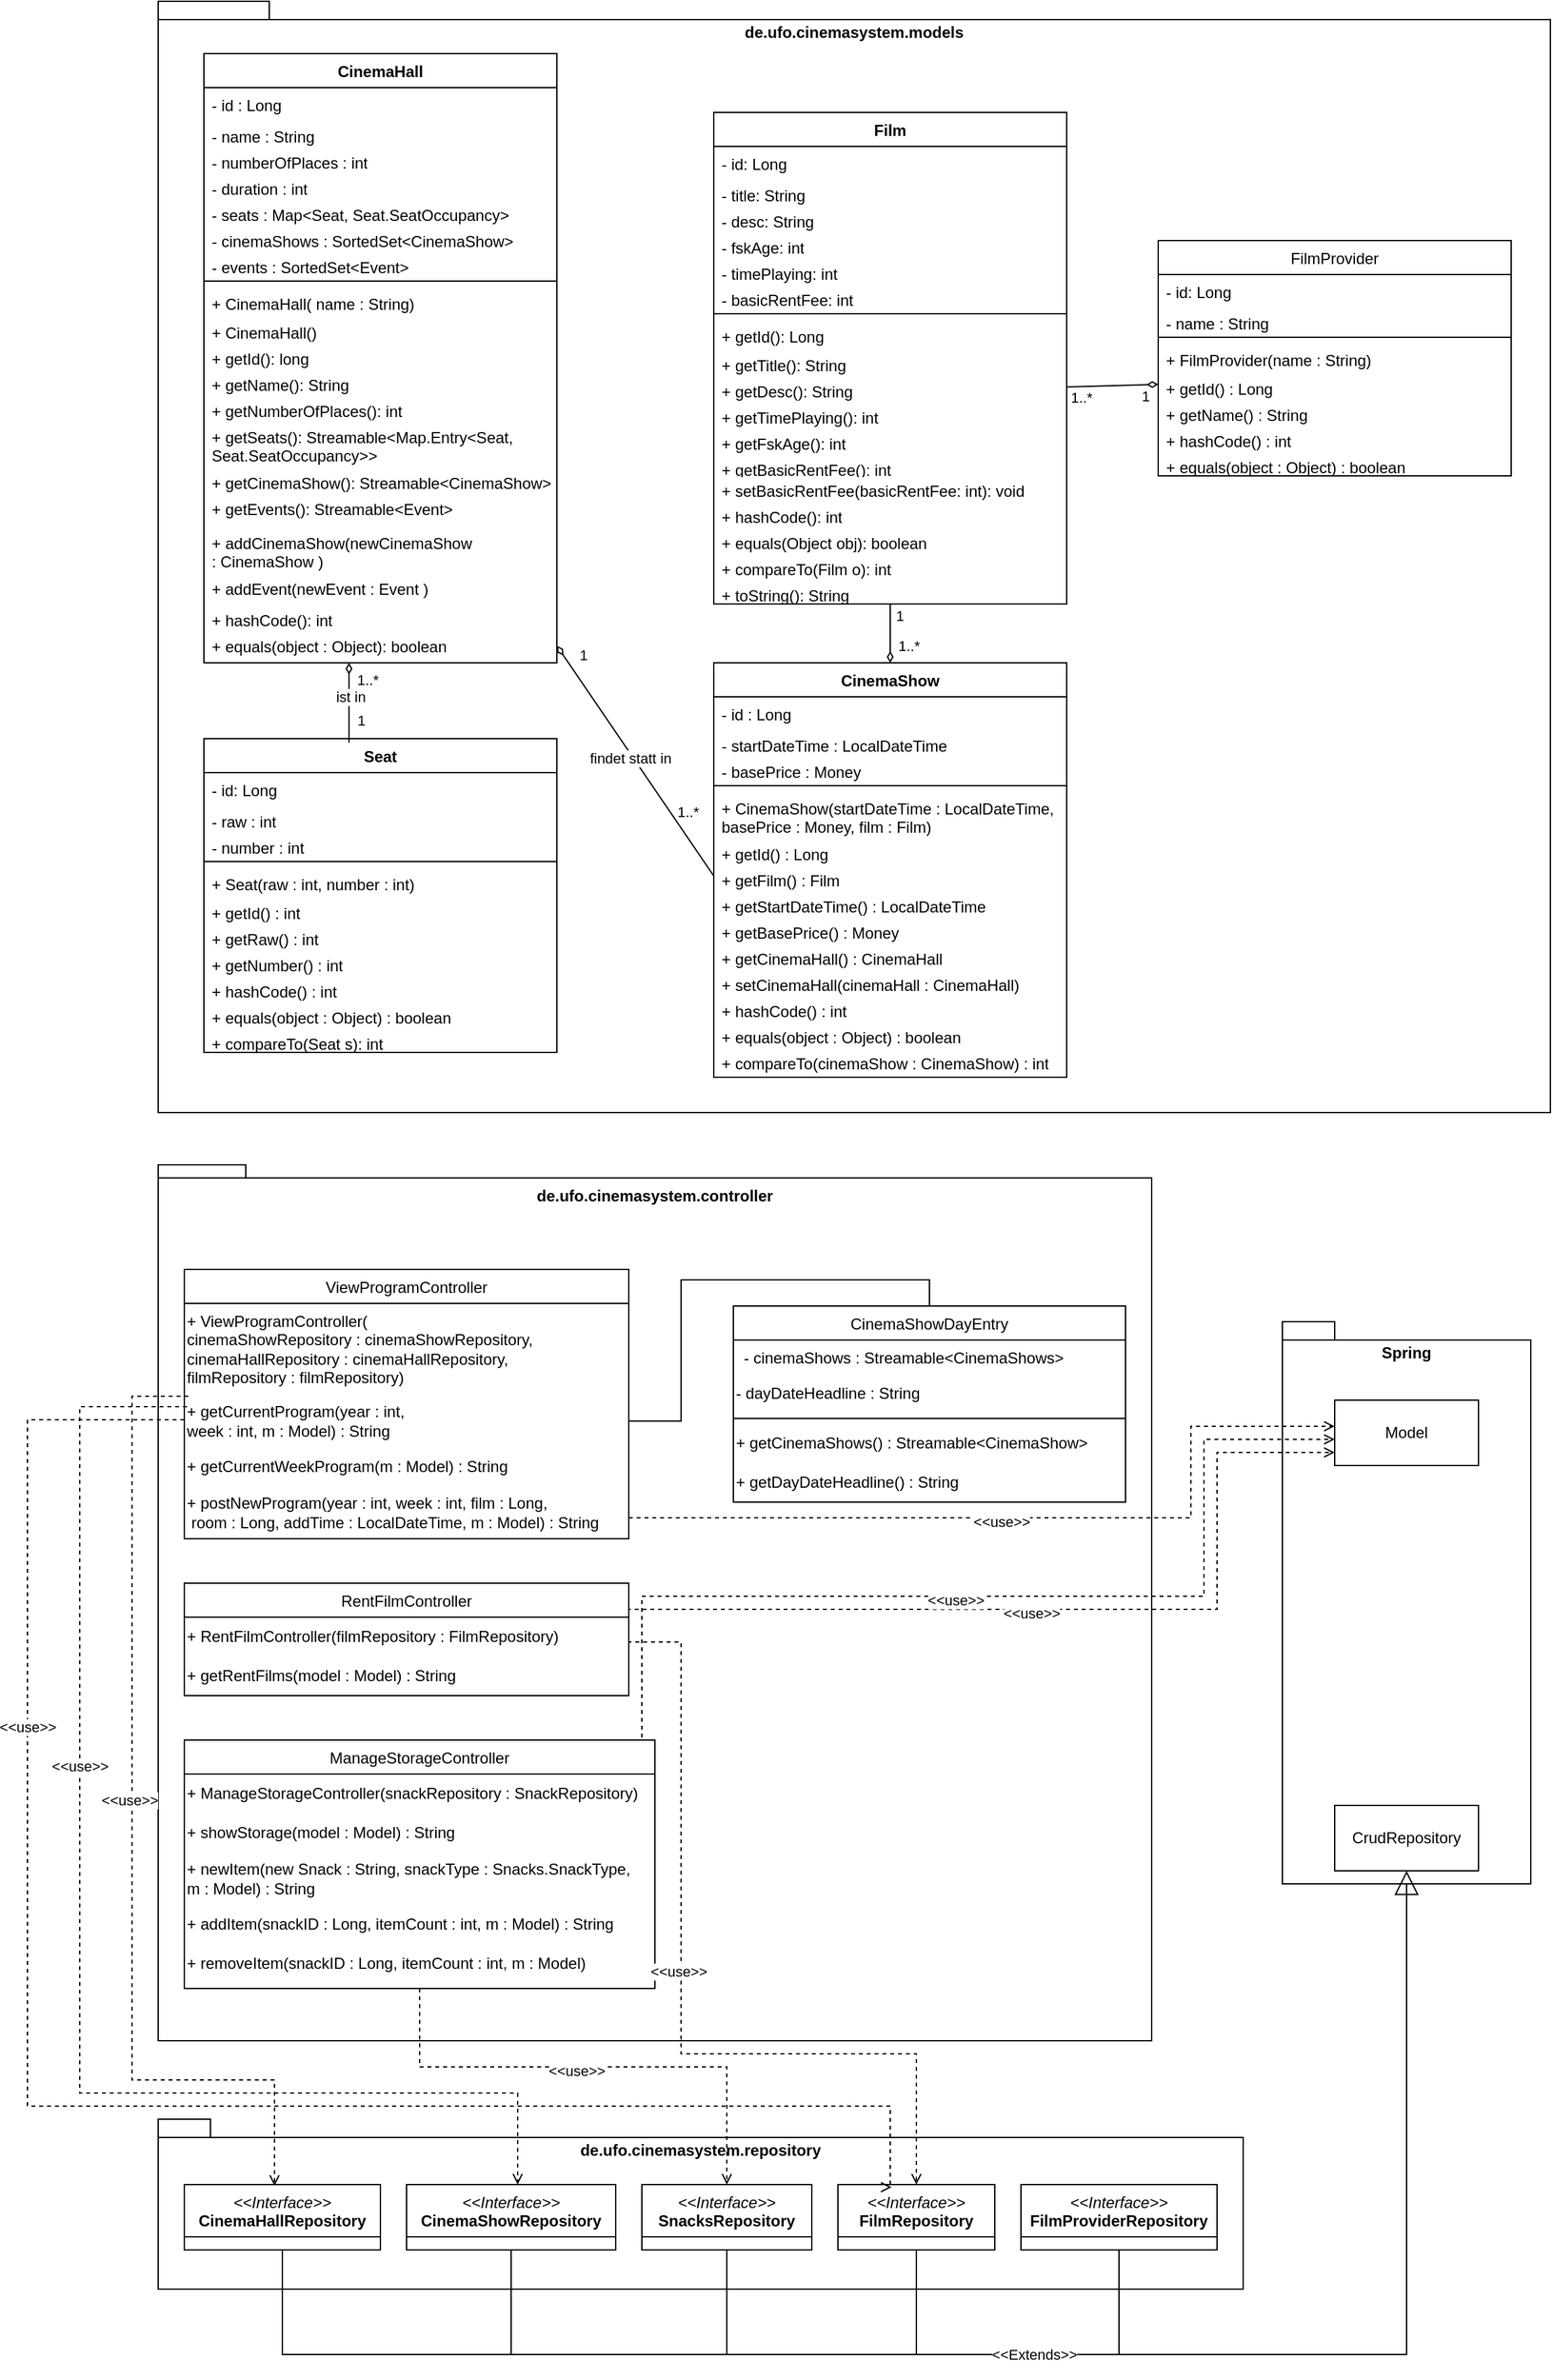 <mxfile version="24.2.5" type="device">
  <diagram id="C5RBs43oDa-KdzZeNtuy" name="Page-1">
    <mxGraphModel dx="2261" dy="964" grid="1" gridSize="10" guides="1" tooltips="1" connect="1" arrows="1" fold="1" page="1" pageScale="1" pageWidth="827" pageHeight="1169" math="0" shadow="0">
      <root>
        <mxCell id="WIyWlLk6GJQsqaUBKTNV-0" />
        <mxCell id="WIyWlLk6GJQsqaUBKTNV-1" parent="WIyWlLk6GJQsqaUBKTNV-0" />
        <mxCell id="j9wG2tnD-Bj2alD1Jjqa-212" value="de.ufo.cinemasystem.controller" style="shape=folder;fontStyle=1;spacingTop=10;tabWidth=50;tabHeight=10;tabPosition=left;html=1;whiteSpace=wrap;verticalAlign=top;" vertex="1" parent="WIyWlLk6GJQsqaUBKTNV-1">
          <mxGeometry x="40" y="930" width="760" height="670" as="geometry" />
        </mxCell>
        <mxCell id="j9wG2tnD-Bj2alD1Jjqa-190" value="de.ufo.cinemasystem.repository" style="shape=folder;fontStyle=1;spacingTop=10;tabWidth=40;tabHeight=14;tabPosition=left;html=1;whiteSpace=wrap;align=center;verticalAlign=top;strokeColor=default;" vertex="1" parent="WIyWlLk6GJQsqaUBKTNV-1">
          <mxGeometry x="40" y="1660" width="830" height="130" as="geometry" />
        </mxCell>
        <mxCell id="j9wG2tnD-Bj2alD1Jjqa-152" value="de.ufo.cinemasystem.models" style="shape=folder;fontStyle=1;spacingTop=10;tabWidth=40;tabHeight=14;tabPosition=left;html=1;whiteSpace=wrap;align=center;verticalAlign=top;strokeColor=default;" vertex="1" parent="WIyWlLk6GJQsqaUBKTNV-1">
          <mxGeometry x="40" y="40" width="1065" height="850" as="geometry" />
        </mxCell>
        <mxCell id="zkfFHV4jXpPFQw0GAbJ--6" value="ViewProgramController" style="swimlane;fontStyle=0;align=center;verticalAlign=top;childLayout=stackLayout;horizontal=1;startSize=26;horizontalStack=0;resizeParent=1;resizeLast=0;collapsible=1;marginBottom=0;rounded=0;shadow=0;strokeWidth=1;" parent="WIyWlLk6GJQsqaUBKTNV-1" vertex="1">
          <mxGeometry x="60" y="1010" width="340" height="206" as="geometry">
            <mxRectangle x="130" y="380" width="160" height="26" as="alternateBounds" />
          </mxGeometry>
        </mxCell>
        <mxCell id="j9wG2tnD-Bj2alD1Jjqa-15" value="+ ViewProgramController(&lt;div&gt;cinemaShowRepository : cinemaShowRepository,&lt;/div&gt;&lt;div&gt;cinemaHallRepository : cinemaHallRepository,&lt;/div&gt;&lt;div&gt;filmRepository : filmRepository)&lt;/div&gt;" style="text;html=1;align=left;verticalAlign=middle;resizable=0;points=[];autosize=1;strokeColor=none;fillColor=none;" vertex="1" parent="zkfFHV4jXpPFQw0GAbJ--6">
          <mxGeometry y="26" width="340" height="70" as="geometry" />
        </mxCell>
        <mxCell id="j9wG2tnD-Bj2alD1Jjqa-0" value="+ getCurrentProgram(year : int,&amp;nbsp;&lt;div&gt;week : int, m : Model) : String&lt;/div&gt;" style="text;html=1;align=left;verticalAlign=middle;resizable=0;points=[];autosize=1;strokeColor=none;fillColor=none;" vertex="1" parent="zkfFHV4jXpPFQw0GAbJ--6">
          <mxGeometry y="96" width="340" height="40" as="geometry" />
        </mxCell>
        <mxCell id="j9wG2tnD-Bj2alD1Jjqa-14" value="+ getCurrentWeekProgram(m : Model) : String" style="text;html=1;align=left;verticalAlign=middle;resizable=0;points=[];autosize=1;strokeColor=none;fillColor=none;" vertex="1" parent="zkfFHV4jXpPFQw0GAbJ--6">
          <mxGeometry y="136" width="340" height="30" as="geometry" />
        </mxCell>
        <mxCell id="j9wG2tnD-Bj2alD1Jjqa-1" value="+ postNewProgram(year : int, week : int,&amp;nbsp;&lt;span style=&quot;background-color: initial;&quot;&gt;film : Long,&lt;/span&gt;&lt;div&gt;&lt;span style=&quot;background-color: initial;&quot;&gt;&amp;nbsp;room : Long, addTime : LocalDateTime, m : Model) : String&lt;/span&gt;&lt;/div&gt;" style="text;html=1;align=left;verticalAlign=middle;resizable=0;points=[];autosize=1;strokeColor=none;fillColor=none;" vertex="1" parent="zkfFHV4jXpPFQw0GAbJ--6">
          <mxGeometry y="166" width="340" height="40" as="geometry" />
        </mxCell>
        <mxCell id="zkfFHV4jXpPFQw0GAbJ--13" value="CinemaShowDayEntry" style="swimlane;fontStyle=0;align=center;verticalAlign=top;childLayout=stackLayout;horizontal=1;startSize=26;horizontalStack=0;resizeParent=1;resizeLast=0;collapsible=1;marginBottom=0;rounded=0;shadow=0;strokeWidth=1;" parent="WIyWlLk6GJQsqaUBKTNV-1" vertex="1">
          <mxGeometry x="480" y="1038" width="300" height="150" as="geometry">
            <mxRectangle x="340" y="380" width="170" height="26" as="alternateBounds" />
          </mxGeometry>
        </mxCell>
        <mxCell id="zkfFHV4jXpPFQw0GAbJ--14" value="- cinemaShows : Streamable&lt;CinemaShows&gt;" style="text;align=left;verticalAlign=top;spacingLeft=6;spacingRight=4;overflow=hidden;rotatable=0;points=[[0,0.5],[1,0.5]];portConstraint=eastwest;" parent="zkfFHV4jXpPFQw0GAbJ--13" vertex="1">
          <mxGeometry y="26" width="300" height="26" as="geometry" />
        </mxCell>
        <mxCell id="j9wG2tnD-Bj2alD1Jjqa-3" value="- dayDateHeadline : String" style="text;html=1;align=left;verticalAlign=middle;resizable=0;points=[];autosize=1;strokeColor=none;fillColor=none;" vertex="1" parent="zkfFHV4jXpPFQw0GAbJ--13">
          <mxGeometry y="52" width="300" height="30" as="geometry" />
        </mxCell>
        <mxCell id="zkfFHV4jXpPFQw0GAbJ--15" value="" style="line;html=1;strokeWidth=1;align=left;verticalAlign=middle;spacingTop=-1;spacingLeft=3;spacingRight=3;rotatable=0;labelPosition=right;points=[];portConstraint=eastwest;" parent="zkfFHV4jXpPFQw0GAbJ--13" vertex="1">
          <mxGeometry y="82" width="300" height="8" as="geometry" />
        </mxCell>
        <mxCell id="j9wG2tnD-Bj2alD1Jjqa-4" value="+ getCinemaShows() : Streamable&amp;lt;CinemaShow&amp;gt;" style="text;html=1;align=left;verticalAlign=middle;resizable=0;points=[];autosize=1;strokeColor=none;fillColor=none;" vertex="1" parent="zkfFHV4jXpPFQw0GAbJ--13">
          <mxGeometry y="90" width="300" height="30" as="geometry" />
        </mxCell>
        <mxCell id="j9wG2tnD-Bj2alD1Jjqa-5" value="+ getDayDateHeadline() : String" style="text;html=1;align=left;verticalAlign=middle;resizable=0;points=[];autosize=1;strokeColor=none;fillColor=none;" vertex="1" parent="zkfFHV4jXpPFQw0GAbJ--13">
          <mxGeometry y="120" width="300" height="30" as="geometry" />
        </mxCell>
        <mxCell id="j9wG2tnD-Bj2alD1Jjqa-7" value="RentFilmController" style="swimlane;fontStyle=0;align=center;verticalAlign=top;childLayout=stackLayout;horizontal=1;startSize=26;horizontalStack=0;resizeParent=1;resizeLast=0;collapsible=1;marginBottom=0;rounded=0;shadow=0;strokeWidth=1;" vertex="1" parent="WIyWlLk6GJQsqaUBKTNV-1">
          <mxGeometry x="60" y="1250" width="340" height="86" as="geometry">
            <mxRectangle x="130" y="380" width="160" height="26" as="alternateBounds" />
          </mxGeometry>
        </mxCell>
        <mxCell id="j9wG2tnD-Bj2alD1Jjqa-16" value="+ RentFilmController(filmRepository : FilmRepository)" style="text;html=1;align=left;verticalAlign=middle;resizable=0;points=[];autosize=1;strokeColor=none;fillColor=none;" vertex="1" parent="j9wG2tnD-Bj2alD1Jjqa-7">
          <mxGeometry y="26" width="340" height="30" as="geometry" />
        </mxCell>
        <mxCell id="j9wG2tnD-Bj2alD1Jjqa-8" value="+ getRentFilms(model : Model) : String" style="text;html=1;align=left;verticalAlign=middle;resizable=0;points=[];autosize=1;strokeColor=none;fillColor=none;" vertex="1" parent="j9wG2tnD-Bj2alD1Jjqa-7">
          <mxGeometry y="56" width="340" height="30" as="geometry" />
        </mxCell>
        <mxCell id="j9wG2tnD-Bj2alD1Jjqa-227" style="edgeStyle=orthogonalEdgeStyle;rounded=0;orthogonalLoop=1;jettySize=auto;html=1;dashed=1;endArrow=open;endFill=0;" edge="1" parent="WIyWlLk6GJQsqaUBKTNV-1" source="j9wG2tnD-Bj2alD1Jjqa-11" target="j9wG2tnD-Bj2alD1Jjqa-187">
          <mxGeometry relative="1" as="geometry">
            <Array as="points">
              <mxPoint x="240" y="1620" />
              <mxPoint x="475" y="1620" />
            </Array>
          </mxGeometry>
        </mxCell>
        <mxCell id="j9wG2tnD-Bj2alD1Jjqa-228" value="&amp;lt;&amp;lt;use&amp;gt;&amp;gt;" style="edgeLabel;html=1;align=center;verticalAlign=middle;resizable=0;points=[];" vertex="1" connectable="0" parent="j9wG2tnD-Bj2alD1Jjqa-227">
          <mxGeometry x="-0.069" y="-3" relative="1" as="geometry">
            <mxPoint x="1" as="offset" />
          </mxGeometry>
        </mxCell>
        <mxCell id="j9wG2tnD-Bj2alD1Jjqa-11" value="ManageStorageController" style="swimlane;fontStyle=0;align=center;verticalAlign=top;childLayout=stackLayout;horizontal=1;startSize=26;horizontalStack=0;resizeParent=1;resizeLast=0;collapsible=1;marginBottom=0;rounded=0;shadow=0;strokeWidth=1;" vertex="1" parent="WIyWlLk6GJQsqaUBKTNV-1">
          <mxGeometry x="60" y="1370" width="360" height="190" as="geometry">
            <mxRectangle x="130" y="380" width="160" height="26" as="alternateBounds" />
          </mxGeometry>
        </mxCell>
        <mxCell id="j9wG2tnD-Bj2alD1Jjqa-17" value="+ ManageStorageController(snackRepository : SnackRepository)" style="text;html=1;align=left;verticalAlign=middle;resizable=0;points=[];autosize=1;strokeColor=none;fillColor=none;" vertex="1" parent="j9wG2tnD-Bj2alD1Jjqa-11">
          <mxGeometry y="26" width="360" height="30" as="geometry" />
        </mxCell>
        <mxCell id="j9wG2tnD-Bj2alD1Jjqa-19" value="+ showStorage(model : Model) : String" style="text;html=1;align=left;verticalAlign=middle;resizable=0;points=[];autosize=1;strokeColor=none;fillColor=none;" vertex="1" parent="j9wG2tnD-Bj2alD1Jjqa-11">
          <mxGeometry y="56" width="360" height="30" as="geometry" />
        </mxCell>
        <mxCell id="j9wG2tnD-Bj2alD1Jjqa-20" value="+ newItem(new Snack : String, snackType : Snacks.SnackType,&lt;div&gt;m : Model) : String&lt;/div&gt;" style="text;html=1;align=left;verticalAlign=middle;resizable=0;points=[];autosize=1;strokeColor=none;fillColor=none;" vertex="1" parent="j9wG2tnD-Bj2alD1Jjqa-11">
          <mxGeometry y="86" width="360" height="40" as="geometry" />
        </mxCell>
        <mxCell id="j9wG2tnD-Bj2alD1Jjqa-21" value="+ addItem(snackID : Long, itemCount : int, m : Model) : String" style="text;html=1;align=left;verticalAlign=middle;resizable=0;points=[];autosize=1;strokeColor=none;fillColor=none;" vertex="1" parent="j9wG2tnD-Bj2alD1Jjqa-11">
          <mxGeometry y="126" width="360" height="30" as="geometry" />
        </mxCell>
        <mxCell id="j9wG2tnD-Bj2alD1Jjqa-22" value="+ removeItem(snackID : Long, itemCount : int, m : Model)" style="text;html=1;align=left;verticalAlign=middle;resizable=0;points=[];autosize=1;strokeColor=none;fillColor=none;" vertex="1" parent="j9wG2tnD-Bj2alD1Jjqa-11">
          <mxGeometry y="156" width="360" height="30" as="geometry" />
        </mxCell>
        <mxCell id="j9wG2tnD-Bj2alD1Jjqa-49" value="Film" style="swimlane;fontStyle=1;align=center;verticalAlign=top;childLayout=stackLayout;horizontal=1;startSize=26;horizontalStack=0;resizeParent=1;resizeParentMax=0;resizeLast=0;collapsible=1;marginBottom=0;whiteSpace=wrap;html=1;" vertex="1" parent="WIyWlLk6GJQsqaUBKTNV-1">
          <mxGeometry x="465" y="125" width="270" height="376" as="geometry" />
        </mxCell>
        <mxCell id="j9wG2tnD-Bj2alD1Jjqa-50" value="- id: Long" style="text;strokeColor=none;fillColor=none;align=left;verticalAlign=top;spacingLeft=4;spacingRight=4;overflow=hidden;rotatable=0;points=[[0,0.5],[1,0.5]];portConstraint=eastwest;whiteSpace=wrap;html=1;" vertex="1" parent="j9wG2tnD-Bj2alD1Jjqa-49">
          <mxGeometry y="26" width="270" height="24" as="geometry" />
        </mxCell>
        <mxCell id="j9wG2tnD-Bj2alD1Jjqa-51" value="- title: String" style="text;strokeColor=none;fillColor=none;align=left;verticalAlign=top;spacingLeft=4;spacingRight=4;overflow=hidden;rotatable=0;points=[[0,0.5],[1,0.5]];portConstraint=eastwest;whiteSpace=wrap;html=1;" vertex="1" parent="j9wG2tnD-Bj2alD1Jjqa-49">
          <mxGeometry y="50" width="270" height="20" as="geometry" />
        </mxCell>
        <mxCell id="j9wG2tnD-Bj2alD1Jjqa-52" value="- desc: String" style="text;strokeColor=none;fillColor=none;align=left;verticalAlign=top;spacingLeft=4;spacingRight=4;overflow=hidden;rotatable=0;points=[[0,0.5],[1,0.5]];portConstraint=eastwest;whiteSpace=wrap;html=1;" vertex="1" parent="j9wG2tnD-Bj2alD1Jjqa-49">
          <mxGeometry y="70" width="270" height="20" as="geometry" />
        </mxCell>
        <mxCell id="j9wG2tnD-Bj2alD1Jjqa-53" value="- fskAge: int" style="text;strokeColor=none;fillColor=none;align=left;verticalAlign=top;spacingLeft=4;spacingRight=4;overflow=hidden;rotatable=0;points=[[0,0.5],[1,0.5]];portConstraint=eastwest;whiteSpace=wrap;html=1;" vertex="1" parent="j9wG2tnD-Bj2alD1Jjqa-49">
          <mxGeometry y="90" width="270" height="20" as="geometry" />
        </mxCell>
        <mxCell id="j9wG2tnD-Bj2alD1Jjqa-54" value="- timePlaying: int" style="text;strokeColor=none;fillColor=none;align=left;verticalAlign=top;spacingLeft=4;spacingRight=4;overflow=hidden;rotatable=0;points=[[0,0.5],[1,0.5]];portConstraint=eastwest;whiteSpace=wrap;html=1;" vertex="1" parent="j9wG2tnD-Bj2alD1Jjqa-49">
          <mxGeometry y="110" width="270" height="20" as="geometry" />
        </mxCell>
        <mxCell id="j9wG2tnD-Bj2alD1Jjqa-55" value="- basicRentFee: int" style="text;strokeColor=none;fillColor=none;align=left;verticalAlign=top;spacingLeft=4;spacingRight=4;overflow=hidden;rotatable=0;points=[[0,0.5],[1,0.5]];portConstraint=eastwest;whiteSpace=wrap;html=1;" vertex="1" parent="j9wG2tnD-Bj2alD1Jjqa-49">
          <mxGeometry y="130" width="270" height="20" as="geometry" />
        </mxCell>
        <mxCell id="j9wG2tnD-Bj2alD1Jjqa-56" value="" style="line;strokeWidth=1;fillColor=none;align=left;verticalAlign=middle;spacingTop=-1;spacingLeft=3;spacingRight=3;rotatable=0;labelPosition=right;points=[];portConstraint=eastwest;strokeColor=inherit;" vertex="1" parent="j9wG2tnD-Bj2alD1Jjqa-49">
          <mxGeometry y="150" width="270" height="8" as="geometry" />
        </mxCell>
        <mxCell id="j9wG2tnD-Bj2alD1Jjqa-57" value="+ getId(): Long" style="text;strokeColor=none;fillColor=none;align=left;verticalAlign=top;spacingLeft=4;spacingRight=4;overflow=hidden;rotatable=0;points=[[0,0.5],[1,0.5]];portConstraint=eastwest;whiteSpace=wrap;html=1;" vertex="1" parent="j9wG2tnD-Bj2alD1Jjqa-49">
          <mxGeometry y="158" width="270" height="22" as="geometry" />
        </mxCell>
        <mxCell id="j9wG2tnD-Bj2alD1Jjqa-58" value="+ getTitle(): String" style="text;strokeColor=none;fillColor=none;align=left;verticalAlign=top;spacingLeft=4;spacingRight=4;overflow=hidden;rotatable=0;points=[[0,0.5],[1,0.5]];portConstraint=eastwest;whiteSpace=wrap;html=1;" vertex="1" parent="j9wG2tnD-Bj2alD1Jjqa-49">
          <mxGeometry y="180" width="270" height="20" as="geometry" />
        </mxCell>
        <mxCell id="j9wG2tnD-Bj2alD1Jjqa-59" value="+ getDesc(): String" style="text;strokeColor=none;fillColor=none;align=left;verticalAlign=top;spacingLeft=4;spacingRight=4;overflow=hidden;rotatable=0;points=[[0,0.5],[1,0.5]];portConstraint=eastwest;whiteSpace=wrap;html=1;" vertex="1" parent="j9wG2tnD-Bj2alD1Jjqa-49">
          <mxGeometry y="200" width="270" height="20" as="geometry" />
        </mxCell>
        <mxCell id="j9wG2tnD-Bj2alD1Jjqa-60" value="+ getTimePlaying(): int" style="text;strokeColor=none;fillColor=none;align=left;verticalAlign=top;spacingLeft=4;spacingRight=4;overflow=hidden;rotatable=0;points=[[0,0.5],[1,0.5]];portConstraint=eastwest;whiteSpace=wrap;html=1;" vertex="1" parent="j9wG2tnD-Bj2alD1Jjqa-49">
          <mxGeometry y="220" width="270" height="20" as="geometry" />
        </mxCell>
        <mxCell id="j9wG2tnD-Bj2alD1Jjqa-61" value="+ getFskAge(): int" style="text;strokeColor=none;fillColor=none;align=left;verticalAlign=top;spacingLeft=4;spacingRight=4;overflow=hidden;rotatable=0;points=[[0,0.5],[1,0.5]];portConstraint=eastwest;whiteSpace=wrap;html=1;" vertex="1" parent="j9wG2tnD-Bj2alD1Jjqa-49">
          <mxGeometry y="240" width="270" height="20" as="geometry" />
        </mxCell>
        <mxCell id="j9wG2tnD-Bj2alD1Jjqa-62" value="+ getBasicRentFee(): int" style="text;strokeColor=none;fillColor=none;align=left;verticalAlign=top;spacingLeft=4;spacingRight=4;overflow=hidden;rotatable=0;points=[[0,0.5],[1,0.5]];portConstraint=eastwest;whiteSpace=wrap;html=1;" vertex="1" parent="j9wG2tnD-Bj2alD1Jjqa-49">
          <mxGeometry y="260" width="270" height="16" as="geometry" />
        </mxCell>
        <mxCell id="j9wG2tnD-Bj2alD1Jjqa-63" value="+ setBasicRentFee(basicRentFee: int): void" style="text;strokeColor=none;fillColor=none;align=left;verticalAlign=top;spacingLeft=4;spacingRight=4;overflow=hidden;rotatable=0;points=[[0,0.5],[1,0.5]];portConstraint=eastwest;whiteSpace=wrap;html=1;" vertex="1" parent="j9wG2tnD-Bj2alD1Jjqa-49">
          <mxGeometry y="276" width="270" height="20" as="geometry" />
        </mxCell>
        <mxCell id="j9wG2tnD-Bj2alD1Jjqa-64" value="+ hashCode(): int" style="text;strokeColor=none;fillColor=none;align=left;verticalAlign=top;spacingLeft=4;spacingRight=4;overflow=hidden;rotatable=0;points=[[0,0.5],[1,0.5]];portConstraint=eastwest;whiteSpace=wrap;html=1;" vertex="1" parent="j9wG2tnD-Bj2alD1Jjqa-49">
          <mxGeometry y="296" width="270" height="20" as="geometry" />
        </mxCell>
        <mxCell id="j9wG2tnD-Bj2alD1Jjqa-65" value="+ equals(Object obj): boolean" style="text;strokeColor=none;fillColor=none;align=left;verticalAlign=top;spacingLeft=4;spacingRight=4;overflow=hidden;rotatable=0;points=[[0,0.5],[1,0.5]];portConstraint=eastwest;whiteSpace=wrap;html=1;" vertex="1" parent="j9wG2tnD-Bj2alD1Jjqa-49">
          <mxGeometry y="316" width="270" height="20" as="geometry" />
        </mxCell>
        <mxCell id="j9wG2tnD-Bj2alD1Jjqa-66" value="+ compareTo(Film o): int" style="text;strokeColor=none;fillColor=none;align=left;verticalAlign=top;spacingLeft=4;spacingRight=4;overflow=hidden;rotatable=0;points=[[0,0.5],[1,0.5]];portConstraint=eastwest;whiteSpace=wrap;html=1;" vertex="1" parent="j9wG2tnD-Bj2alD1Jjqa-49">
          <mxGeometry y="336" width="270" height="20" as="geometry" />
        </mxCell>
        <mxCell id="j9wG2tnD-Bj2alD1Jjqa-67" value="+ toString(): String" style="text;strokeColor=none;fillColor=none;align=left;verticalAlign=top;spacingLeft=4;spacingRight=4;overflow=hidden;rotatable=0;points=[[0,0.5],[1,0.5]];portConstraint=eastwest;whiteSpace=wrap;html=1;" vertex="1" parent="j9wG2tnD-Bj2alD1Jjqa-49">
          <mxGeometry y="356" width="270" height="20" as="geometry" />
        </mxCell>
        <mxCell id="j9wG2tnD-Bj2alD1Jjqa-68" value="&lt;span style=&quot;font-weight: 400; text-wrap: nowrap;&quot;&gt;FilmProvider&lt;/span&gt;" style="swimlane;fontStyle=1;align=center;verticalAlign=top;childLayout=stackLayout;horizontal=1;startSize=26;horizontalStack=0;resizeParent=1;resizeParentMax=0;resizeLast=0;collapsible=1;marginBottom=0;whiteSpace=wrap;html=1;" vertex="1" parent="WIyWlLk6GJQsqaUBKTNV-1">
          <mxGeometry x="805" y="223" width="270" height="180" as="geometry" />
        </mxCell>
        <mxCell id="j9wG2tnD-Bj2alD1Jjqa-69" value="- id: Long" style="text;strokeColor=none;fillColor=none;align=left;verticalAlign=top;spacingLeft=4;spacingRight=4;overflow=hidden;rotatable=0;points=[[0,0.5],[1,0.5]];portConstraint=eastwest;whiteSpace=wrap;html=1;" vertex="1" parent="j9wG2tnD-Bj2alD1Jjqa-68">
          <mxGeometry y="26" width="270" height="24" as="geometry" />
        </mxCell>
        <mxCell id="j9wG2tnD-Bj2alD1Jjqa-70" value="&lt;span style=&quot;text-wrap: nowrap;&quot;&gt;- name : String&lt;/span&gt;" style="text;strokeColor=none;fillColor=none;align=left;verticalAlign=top;spacingLeft=4;spacingRight=4;overflow=hidden;rotatable=0;points=[[0,0.5],[1,0.5]];portConstraint=eastwest;whiteSpace=wrap;html=1;" vertex="1" parent="j9wG2tnD-Bj2alD1Jjqa-68">
          <mxGeometry y="50" width="270" height="20" as="geometry" />
        </mxCell>
        <mxCell id="j9wG2tnD-Bj2alD1Jjqa-75" value="" style="line;strokeWidth=1;fillColor=none;align=left;verticalAlign=middle;spacingTop=-1;spacingLeft=3;spacingRight=3;rotatable=0;labelPosition=right;points=[];portConstraint=eastwest;strokeColor=inherit;" vertex="1" parent="j9wG2tnD-Bj2alD1Jjqa-68">
          <mxGeometry y="70" width="270" height="8" as="geometry" />
        </mxCell>
        <mxCell id="j9wG2tnD-Bj2alD1Jjqa-76" value="&lt;span style=&quot;text-wrap: nowrap;&quot;&gt;+ FilmProvider(name : String)&lt;/span&gt;" style="text;strokeColor=none;fillColor=none;align=left;verticalAlign=top;spacingLeft=4;spacingRight=4;overflow=hidden;rotatable=0;points=[[0,0.5],[1,0.5]];portConstraint=eastwest;whiteSpace=wrap;html=1;" vertex="1" parent="j9wG2tnD-Bj2alD1Jjqa-68">
          <mxGeometry y="78" width="270" height="22" as="geometry" />
        </mxCell>
        <mxCell id="j9wG2tnD-Bj2alD1Jjqa-77" value="&lt;span style=&quot;text-wrap: nowrap;&quot;&gt;+ getId() : Long&lt;/span&gt;" style="text;strokeColor=none;fillColor=none;align=left;verticalAlign=top;spacingLeft=4;spacingRight=4;overflow=hidden;rotatable=0;points=[[0,0.5],[1,0.5]];portConstraint=eastwest;whiteSpace=wrap;html=1;" vertex="1" parent="j9wG2tnD-Bj2alD1Jjqa-68">
          <mxGeometry y="100" width="270" height="20" as="geometry" />
        </mxCell>
        <mxCell id="j9wG2tnD-Bj2alD1Jjqa-78" value="&lt;span style=&quot;text-wrap: nowrap;&quot;&gt;+ getName() : String&lt;/span&gt;" style="text;strokeColor=none;fillColor=none;align=left;verticalAlign=top;spacingLeft=4;spacingRight=4;overflow=hidden;rotatable=0;points=[[0,0.5],[1,0.5]];portConstraint=eastwest;whiteSpace=wrap;html=1;" vertex="1" parent="j9wG2tnD-Bj2alD1Jjqa-68">
          <mxGeometry y="120" width="270" height="20" as="geometry" />
        </mxCell>
        <mxCell id="j9wG2tnD-Bj2alD1Jjqa-79" value="&lt;span style=&quot;text-wrap: nowrap;&quot;&gt;+ hashCode() : int&lt;/span&gt;" style="text;strokeColor=none;fillColor=none;align=left;verticalAlign=top;spacingLeft=4;spacingRight=4;overflow=hidden;rotatable=0;points=[[0,0.5],[1,0.5]];portConstraint=eastwest;whiteSpace=wrap;html=1;" vertex="1" parent="j9wG2tnD-Bj2alD1Jjqa-68">
          <mxGeometry y="140" width="270" height="20" as="geometry" />
        </mxCell>
        <mxCell id="j9wG2tnD-Bj2alD1Jjqa-80" value="&lt;span style=&quot;text-wrap: nowrap;&quot;&gt;+ equals(object : Object) : boolean&lt;/span&gt;" style="text;strokeColor=none;fillColor=none;align=left;verticalAlign=top;spacingLeft=4;spacingRight=4;overflow=hidden;rotatable=0;points=[[0,0.5],[1,0.5]];portConstraint=eastwest;whiteSpace=wrap;html=1;" vertex="1" parent="j9wG2tnD-Bj2alD1Jjqa-68">
          <mxGeometry y="160" width="270" height="20" as="geometry" />
        </mxCell>
        <mxCell id="j9wG2tnD-Bj2alD1Jjqa-91" value="CinemaHall" style="swimlane;fontStyle=1;align=center;verticalAlign=top;childLayout=stackLayout;horizontal=1;startSize=26;horizontalStack=0;resizeParent=1;resizeParentMax=0;resizeLast=0;collapsible=1;marginBottom=0;whiteSpace=wrap;html=1;" vertex="1" parent="WIyWlLk6GJQsqaUBKTNV-1">
          <mxGeometry x="75" y="80" width="270" height="466" as="geometry" />
        </mxCell>
        <mxCell id="j9wG2tnD-Bj2alD1Jjqa-92" value="- id : Long" style="text;strokeColor=none;fillColor=none;align=left;verticalAlign=top;spacingLeft=4;spacingRight=4;overflow=hidden;rotatable=0;points=[[0,0.5],[1,0.5]];portConstraint=eastwest;whiteSpace=wrap;html=1;" vertex="1" parent="j9wG2tnD-Bj2alD1Jjqa-91">
          <mxGeometry y="26" width="270" height="24" as="geometry" />
        </mxCell>
        <mxCell id="j9wG2tnD-Bj2alD1Jjqa-93" value="- name : String" style="text;strokeColor=none;fillColor=none;align=left;verticalAlign=top;spacingLeft=4;spacingRight=4;overflow=hidden;rotatable=0;points=[[0,0.5],[1,0.5]];portConstraint=eastwest;whiteSpace=wrap;html=1;" vertex="1" parent="j9wG2tnD-Bj2alD1Jjqa-91">
          <mxGeometry y="50" width="270" height="20" as="geometry" />
        </mxCell>
        <mxCell id="j9wG2tnD-Bj2alD1Jjqa-94" value="&lt;font face=&quot;ywTWA3tYlKPthzdufxkg&quot;&gt;-&lt;/font&gt;&lt;font face=&quot;Helvetica&quot;&gt;&amp;nbsp;numberOfPlaces : int&lt;/font&gt;" style="text;strokeColor=none;fillColor=none;align=left;verticalAlign=top;spacingLeft=4;spacingRight=4;overflow=hidden;rotatable=0;points=[[0,0.5],[1,0.5]];portConstraint=eastwest;whiteSpace=wrap;html=1;" vertex="1" parent="j9wG2tnD-Bj2alD1Jjqa-91">
          <mxGeometry y="70" width="270" height="20" as="geometry" />
        </mxCell>
        <mxCell id="j9wG2tnD-Bj2alD1Jjqa-95" value="- duration : int" style="text;strokeColor=none;fillColor=none;align=left;verticalAlign=top;spacingLeft=4;spacingRight=4;overflow=hidden;rotatable=0;points=[[0,0.5],[1,0.5]];portConstraint=eastwest;whiteSpace=wrap;html=1;" vertex="1" parent="j9wG2tnD-Bj2alD1Jjqa-91">
          <mxGeometry y="90" width="270" height="20" as="geometry" />
        </mxCell>
        <mxCell id="j9wG2tnD-Bj2alD1Jjqa-96" value="-&amp;nbsp;seats :&amp;nbsp;Map&amp;lt;Seat, Seat.SeatOccupancy&amp;gt;&amp;nbsp;" style="text;strokeColor=none;fillColor=none;align=left;verticalAlign=top;spacingLeft=4;spacingRight=4;overflow=hidden;rotatable=0;points=[[0,0.5],[1,0.5]];portConstraint=eastwest;whiteSpace=wrap;html=1;" vertex="1" parent="j9wG2tnD-Bj2alD1Jjqa-91">
          <mxGeometry y="110" width="270" height="20" as="geometry" />
        </mxCell>
        <mxCell id="j9wG2tnD-Bj2alD1Jjqa-97" value="&lt;font face=&quot;kDENkAEahO39QJPNTFTl&quot;&gt;-&lt;/font&gt;&lt;font face=&quot;Helvetica&quot;&gt;&amp;nbsp;cinemaShows :&amp;nbsp;SortedSet&amp;lt;CinemaShow&amp;gt;&lt;/font&gt;" style="text;strokeColor=none;fillColor=none;align=left;verticalAlign=top;spacingLeft=4;spacingRight=4;overflow=hidden;rotatable=0;points=[[0,0.5],[1,0.5]];portConstraint=eastwest;whiteSpace=wrap;html=1;" vertex="1" parent="j9wG2tnD-Bj2alD1Jjqa-91">
          <mxGeometry y="130" width="270" height="20" as="geometry" />
        </mxCell>
        <mxCell id="j9wG2tnD-Bj2alD1Jjqa-110" value="- events :&amp;nbsp;SortedSet&amp;lt;Event&amp;gt;&amp;nbsp;" style="text;strokeColor=none;fillColor=none;align=left;verticalAlign=top;spacingLeft=4;spacingRight=4;overflow=hidden;rotatable=0;points=[[0,0.5],[1,0.5]];portConstraint=eastwest;whiteSpace=wrap;html=1;" vertex="1" parent="j9wG2tnD-Bj2alD1Jjqa-91">
          <mxGeometry y="150" width="270" height="20" as="geometry" />
        </mxCell>
        <mxCell id="j9wG2tnD-Bj2alD1Jjqa-98" value="" style="line;strokeWidth=1;fillColor=none;align=left;verticalAlign=middle;spacingTop=-1;spacingLeft=3;spacingRight=3;rotatable=0;labelPosition=right;points=[];portConstraint=eastwest;strokeColor=inherit;" vertex="1" parent="j9wG2tnD-Bj2alD1Jjqa-91">
          <mxGeometry y="170" width="270" height="8" as="geometry" />
        </mxCell>
        <mxCell id="j9wG2tnD-Bj2alD1Jjqa-99" value="+&amp;nbsp;CinemaHall( name :&amp;nbsp;String)" style="text;strokeColor=none;fillColor=none;align=left;verticalAlign=top;spacingLeft=4;spacingRight=4;overflow=hidden;rotatable=0;points=[[0,0.5],[1,0.5]];portConstraint=eastwest;whiteSpace=wrap;html=1;" vertex="1" parent="j9wG2tnD-Bj2alD1Jjqa-91">
          <mxGeometry y="178" width="270" height="22" as="geometry" />
        </mxCell>
        <mxCell id="j9wG2tnD-Bj2alD1Jjqa-100" value="+&amp;nbsp;CinemaHall()" style="text;strokeColor=none;fillColor=none;align=left;verticalAlign=top;spacingLeft=4;spacingRight=4;overflow=hidden;rotatable=0;points=[[0,0.5],[1,0.5]];portConstraint=eastwest;whiteSpace=wrap;html=1;" vertex="1" parent="j9wG2tnD-Bj2alD1Jjqa-91">
          <mxGeometry y="200" width="270" height="20" as="geometry" />
        </mxCell>
        <mxCell id="j9wG2tnD-Bj2alD1Jjqa-101" value="+ getId(): long" style="text;strokeColor=none;fillColor=none;align=left;verticalAlign=top;spacingLeft=4;spacingRight=4;overflow=hidden;rotatable=0;points=[[0,0.5],[1,0.5]];portConstraint=eastwest;whiteSpace=wrap;html=1;" vertex="1" parent="j9wG2tnD-Bj2alD1Jjqa-91">
          <mxGeometry y="220" width="270" height="20" as="geometry" />
        </mxCell>
        <mxCell id="j9wG2tnD-Bj2alD1Jjqa-102" value="+ getName(): String" style="text;strokeColor=none;fillColor=none;align=left;verticalAlign=top;spacingLeft=4;spacingRight=4;overflow=hidden;rotatable=0;points=[[0,0.5],[1,0.5]];portConstraint=eastwest;whiteSpace=wrap;html=1;" vertex="1" parent="j9wG2tnD-Bj2alD1Jjqa-91">
          <mxGeometry y="240" width="270" height="20" as="geometry" />
        </mxCell>
        <mxCell id="j9wG2tnD-Bj2alD1Jjqa-103" value="+ getNumberOfPlaces(): int" style="text;strokeColor=none;fillColor=none;align=left;verticalAlign=top;spacingLeft=4;spacingRight=4;overflow=hidden;rotatable=0;points=[[0,0.5],[1,0.5]];portConstraint=eastwest;whiteSpace=wrap;html=1;" vertex="1" parent="j9wG2tnD-Bj2alD1Jjqa-91">
          <mxGeometry y="260" width="270" height="20" as="geometry" />
        </mxCell>
        <mxCell id="j9wG2tnD-Bj2alD1Jjqa-104" value="+&amp;nbsp;getSeats():&amp;nbsp;Streamable&amp;lt;Map.Entry&amp;lt;Seat,&lt;div&gt;Seat.SeatOccupancy&amp;gt;&amp;gt;&lt;/div&gt;" style="text;strokeColor=none;fillColor=none;align=left;verticalAlign=top;spacingLeft=4;spacingRight=4;overflow=hidden;rotatable=0;points=[[0,0.5],[1,0.5]];portConstraint=eastwest;whiteSpace=wrap;html=1;" vertex="1" parent="j9wG2tnD-Bj2alD1Jjqa-91">
          <mxGeometry y="280" width="270" height="35" as="geometry" />
        </mxCell>
        <mxCell id="j9wG2tnD-Bj2alD1Jjqa-105" value="+ getCinemaShow():&amp;nbsp;Streamable&amp;lt;CinemaShow&amp;gt;" style="text;strokeColor=none;fillColor=none;align=left;verticalAlign=top;spacingLeft=4;spacingRight=4;overflow=hidden;rotatable=0;points=[[0,0.5],[1,0.5]];portConstraint=eastwest;whiteSpace=wrap;html=1;" vertex="1" parent="j9wG2tnD-Bj2alD1Jjqa-91">
          <mxGeometry y="315" width="270" height="20" as="geometry" />
        </mxCell>
        <mxCell id="j9wG2tnD-Bj2alD1Jjqa-111" value="+&amp;nbsp;getEvents():&amp;nbsp;Streamable&amp;lt;Event&amp;gt;" style="text;strokeColor=none;fillColor=none;align=left;verticalAlign=top;spacingLeft=4;spacingRight=4;overflow=hidden;rotatable=0;points=[[0,0.5],[1,0.5]];portConstraint=eastwest;whiteSpace=wrap;html=1;" vertex="1" parent="j9wG2tnD-Bj2alD1Jjqa-91">
          <mxGeometry y="335" width="270" height="26" as="geometry" />
        </mxCell>
        <mxCell id="j9wG2tnD-Bj2alD1Jjqa-106" value="+&amp;nbsp;addCinemaShow(newCinemaShow :&amp;nbsp;CinemaShow )" style="text;strokeColor=none;fillColor=none;align=left;verticalAlign=top;spacingLeft=4;spacingRight=4;overflow=hidden;rotatable=0;points=[[0,0.5],[1,0.5]];portConstraint=eastwest;whiteSpace=wrap;html=1;" vertex="1" parent="j9wG2tnD-Bj2alD1Jjqa-91">
          <mxGeometry y="361" width="270" height="35" as="geometry" />
        </mxCell>
        <mxCell id="j9wG2tnD-Bj2alD1Jjqa-107" value="+&amp;nbsp;addEvent(newEvent :&amp;nbsp;Event&amp;nbsp;)" style="text;strokeColor=none;fillColor=none;align=left;verticalAlign=top;spacingLeft=4;spacingRight=4;overflow=hidden;rotatable=0;points=[[0,0.5],[1,0.5]];portConstraint=eastwest;whiteSpace=wrap;html=1;" vertex="1" parent="j9wG2tnD-Bj2alD1Jjqa-91">
          <mxGeometry y="396" width="270" height="24" as="geometry" />
        </mxCell>
        <mxCell id="j9wG2tnD-Bj2alD1Jjqa-108" value="+ hashCode(): int" style="text;strokeColor=none;fillColor=none;align=left;verticalAlign=top;spacingLeft=4;spacingRight=4;overflow=hidden;rotatable=0;points=[[0,0.5],[1,0.5]];portConstraint=eastwest;whiteSpace=wrap;html=1;" vertex="1" parent="j9wG2tnD-Bj2alD1Jjqa-91">
          <mxGeometry y="420" width="270" height="20" as="geometry" />
        </mxCell>
        <mxCell id="j9wG2tnD-Bj2alD1Jjqa-109" value="+ equals(object : Object): boolean" style="text;strokeColor=none;fillColor=none;align=left;verticalAlign=top;spacingLeft=4;spacingRight=4;overflow=hidden;rotatable=0;points=[[0,0.5],[1,0.5]];portConstraint=eastwest;whiteSpace=wrap;html=1;" vertex="1" parent="j9wG2tnD-Bj2alD1Jjqa-91">
          <mxGeometry y="440" width="270" height="26" as="geometry" />
        </mxCell>
        <mxCell id="j9wG2tnD-Bj2alD1Jjqa-112" value="CinemaShow" style="swimlane;fontStyle=1;align=center;verticalAlign=top;childLayout=stackLayout;horizontal=1;startSize=26;horizontalStack=0;resizeParent=1;resizeParentMax=0;resizeLast=0;collapsible=1;marginBottom=0;whiteSpace=wrap;html=1;" vertex="1" parent="WIyWlLk6GJQsqaUBKTNV-1">
          <mxGeometry x="465" y="546" width="270" height="317" as="geometry">
            <mxRectangle x="640" y="1456" width="110" height="30" as="alternateBounds" />
          </mxGeometry>
        </mxCell>
        <mxCell id="j9wG2tnD-Bj2alD1Jjqa-113" value="- id : Long" style="text;strokeColor=none;fillColor=none;align=left;verticalAlign=top;spacingLeft=4;spacingRight=4;overflow=hidden;rotatable=0;points=[[0,0.5],[1,0.5]];portConstraint=eastwest;whiteSpace=wrap;html=1;" vertex="1" parent="j9wG2tnD-Bj2alD1Jjqa-112">
          <mxGeometry y="26" width="270" height="24" as="geometry" />
        </mxCell>
        <mxCell id="j9wG2tnD-Bj2alD1Jjqa-114" value="- startDateTime : LocalDateTime" style="text;strokeColor=none;fillColor=none;align=left;verticalAlign=top;spacingLeft=4;spacingRight=4;overflow=hidden;rotatable=0;points=[[0,0.5],[1,0.5]];portConstraint=eastwest;whiteSpace=wrap;html=1;" vertex="1" parent="j9wG2tnD-Bj2alD1Jjqa-112">
          <mxGeometry y="50" width="270" height="20" as="geometry" />
        </mxCell>
        <mxCell id="j9wG2tnD-Bj2alD1Jjqa-115" value="- basePrice : Money" style="text;strokeColor=none;fillColor=none;align=left;verticalAlign=top;spacingLeft=4;spacingRight=4;overflow=hidden;rotatable=0;points=[[0,0.5],[1,0.5]];portConstraint=eastwest;whiteSpace=wrap;html=1;" vertex="1" parent="j9wG2tnD-Bj2alD1Jjqa-112">
          <mxGeometry y="70" width="270" height="20" as="geometry" />
        </mxCell>
        <mxCell id="j9wG2tnD-Bj2alD1Jjqa-120" value="" style="line;strokeWidth=1;fillColor=none;align=left;verticalAlign=middle;spacingTop=-1;spacingLeft=3;spacingRight=3;rotatable=0;labelPosition=right;points=[];portConstraint=eastwest;strokeColor=inherit;" vertex="1" parent="j9wG2tnD-Bj2alD1Jjqa-112">
          <mxGeometry y="90" width="270" height="8" as="geometry" />
        </mxCell>
        <mxCell id="j9wG2tnD-Bj2alD1Jjqa-121" value="+ CinemaShow(startDateTime : LocalDateTime,&lt;div&gt;basePrice : Money, film : Film)&lt;/div&gt;" style="text;strokeColor=none;fillColor=none;align=left;verticalAlign=top;spacingLeft=4;spacingRight=4;overflow=hidden;rotatable=0;points=[[0,0.5],[1,0.5]];portConstraint=eastwest;whiteSpace=wrap;html=1;" vertex="1" parent="j9wG2tnD-Bj2alD1Jjqa-112">
          <mxGeometry y="98" width="270" height="35" as="geometry" />
        </mxCell>
        <mxCell id="j9wG2tnD-Bj2alD1Jjqa-122" value="+ getId() : Long" style="text;strokeColor=none;fillColor=none;align=left;verticalAlign=top;spacingLeft=4;spacingRight=4;overflow=hidden;rotatable=0;points=[[0,0.5],[1,0.5]];portConstraint=eastwest;whiteSpace=wrap;html=1;" vertex="1" parent="j9wG2tnD-Bj2alD1Jjqa-112">
          <mxGeometry y="133" width="270" height="20" as="geometry" />
        </mxCell>
        <mxCell id="j9wG2tnD-Bj2alD1Jjqa-123" value="+ getFilm() : Film" style="text;strokeColor=none;fillColor=none;align=left;verticalAlign=top;spacingLeft=4;spacingRight=4;overflow=hidden;rotatable=0;points=[[0,0.5],[1,0.5]];portConstraint=eastwest;whiteSpace=wrap;html=1;" vertex="1" parent="j9wG2tnD-Bj2alD1Jjqa-112">
          <mxGeometry y="153" width="270" height="20" as="geometry" />
        </mxCell>
        <mxCell id="j9wG2tnD-Bj2alD1Jjqa-124" value="+ getStartDateTime() : LocalDateTime" style="text;strokeColor=none;fillColor=none;align=left;verticalAlign=top;spacingLeft=4;spacingRight=4;overflow=hidden;rotatable=0;points=[[0,0.5],[1,0.5]];portConstraint=eastwest;whiteSpace=wrap;html=1;" vertex="1" parent="j9wG2tnD-Bj2alD1Jjqa-112">
          <mxGeometry y="173" width="270" height="20" as="geometry" />
        </mxCell>
        <mxCell id="j9wG2tnD-Bj2alD1Jjqa-125" value="+ getBasePrice() : Money" style="text;strokeColor=none;fillColor=none;align=left;verticalAlign=top;spacingLeft=4;spacingRight=4;overflow=hidden;rotatable=0;points=[[0,0.5],[1,0.5]];portConstraint=eastwest;whiteSpace=wrap;html=1;" vertex="1" parent="j9wG2tnD-Bj2alD1Jjqa-112">
          <mxGeometry y="193" width="270" height="20" as="geometry" />
        </mxCell>
        <mxCell id="j9wG2tnD-Bj2alD1Jjqa-126" value="+ getCinemaHall() : CinemaHall" style="text;strokeColor=none;fillColor=none;align=left;verticalAlign=top;spacingLeft=4;spacingRight=4;overflow=hidden;rotatable=0;points=[[0,0.5],[1,0.5]];portConstraint=eastwest;whiteSpace=wrap;html=1;" vertex="1" parent="j9wG2tnD-Bj2alD1Jjqa-112">
          <mxGeometry y="213" width="270" height="20" as="geometry" />
        </mxCell>
        <mxCell id="j9wG2tnD-Bj2alD1Jjqa-127" value="+ setCinemaHall(cinemaHall : CinemaHall)" style="text;strokeColor=none;fillColor=none;align=left;verticalAlign=top;spacingLeft=4;spacingRight=4;overflow=hidden;rotatable=0;points=[[0,0.5],[1,0.5]];portConstraint=eastwest;whiteSpace=wrap;html=1;" vertex="1" parent="j9wG2tnD-Bj2alD1Jjqa-112">
          <mxGeometry y="233" width="270" height="20" as="geometry" />
        </mxCell>
        <mxCell id="j9wG2tnD-Bj2alD1Jjqa-128" value="+ hashCode() : int" style="text;strokeColor=none;fillColor=none;align=left;verticalAlign=top;spacingLeft=4;spacingRight=4;overflow=hidden;rotatable=0;points=[[0,0.5],[1,0.5]];portConstraint=eastwest;whiteSpace=wrap;html=1;" vertex="1" parent="j9wG2tnD-Bj2alD1Jjqa-112">
          <mxGeometry y="253" width="270" height="20" as="geometry" />
        </mxCell>
        <mxCell id="j9wG2tnD-Bj2alD1Jjqa-129" value="+ equals(object : Object) : boolean" style="text;strokeColor=none;fillColor=none;align=left;verticalAlign=top;spacingLeft=4;spacingRight=4;overflow=hidden;rotatable=0;points=[[0,0.5],[1,0.5]];portConstraint=eastwest;whiteSpace=wrap;html=1;" vertex="1" parent="j9wG2tnD-Bj2alD1Jjqa-112">
          <mxGeometry y="273" width="270" height="20" as="geometry" />
        </mxCell>
        <mxCell id="j9wG2tnD-Bj2alD1Jjqa-130" value="+ compareTo(cinemaShow : CinemaShow) : int" style="text;strokeColor=none;fillColor=none;align=left;verticalAlign=top;spacingLeft=4;spacingRight=4;overflow=hidden;rotatable=0;points=[[0,0.5],[1,0.5]];portConstraint=eastwest;whiteSpace=wrap;html=1;" vertex="1" parent="j9wG2tnD-Bj2alD1Jjqa-112">
          <mxGeometry y="293" width="270" height="24" as="geometry" />
        </mxCell>
        <mxCell id="j9wG2tnD-Bj2alD1Jjqa-133" value="Seat" style="swimlane;fontStyle=1;align=center;verticalAlign=top;childLayout=stackLayout;horizontal=1;startSize=26;horizontalStack=0;resizeParent=1;resizeParentMax=0;resizeLast=0;collapsible=1;marginBottom=0;whiteSpace=wrap;html=1;" vertex="1" parent="WIyWlLk6GJQsqaUBKTNV-1">
          <mxGeometry x="75" y="604" width="270" height="240" as="geometry" />
        </mxCell>
        <mxCell id="j9wG2tnD-Bj2alD1Jjqa-134" value="- id: Long" style="text;strokeColor=none;fillColor=none;align=left;verticalAlign=top;spacingLeft=4;spacingRight=4;overflow=hidden;rotatable=0;points=[[0,0.5],[1,0.5]];portConstraint=eastwest;whiteSpace=wrap;html=1;" vertex="1" parent="j9wG2tnD-Bj2alD1Jjqa-133">
          <mxGeometry y="26" width="270" height="24" as="geometry" />
        </mxCell>
        <mxCell id="j9wG2tnD-Bj2alD1Jjqa-135" value="- raw : int" style="text;strokeColor=none;fillColor=none;align=left;verticalAlign=top;spacingLeft=4;spacingRight=4;overflow=hidden;rotatable=0;points=[[0,0.5],[1,0.5]];portConstraint=eastwest;whiteSpace=wrap;html=1;" vertex="1" parent="j9wG2tnD-Bj2alD1Jjqa-133">
          <mxGeometry y="50" width="270" height="20" as="geometry" />
        </mxCell>
        <mxCell id="j9wG2tnD-Bj2alD1Jjqa-136" value="- number : int" style="text;strokeColor=none;fillColor=none;align=left;verticalAlign=top;spacingLeft=4;spacingRight=4;overflow=hidden;rotatable=0;points=[[0,0.5],[1,0.5]];portConstraint=eastwest;whiteSpace=wrap;html=1;" vertex="1" parent="j9wG2tnD-Bj2alD1Jjqa-133">
          <mxGeometry y="70" width="270" height="20" as="geometry" />
        </mxCell>
        <mxCell id="j9wG2tnD-Bj2alD1Jjqa-140" value="" style="line;strokeWidth=1;fillColor=none;align=left;verticalAlign=middle;spacingTop=-1;spacingLeft=3;spacingRight=3;rotatable=0;labelPosition=right;points=[];portConstraint=eastwest;strokeColor=inherit;" vertex="1" parent="j9wG2tnD-Bj2alD1Jjqa-133">
          <mxGeometry y="90" width="270" height="8" as="geometry" />
        </mxCell>
        <mxCell id="j9wG2tnD-Bj2alD1Jjqa-141" value="+ Seat(raw : int, number : int)" style="text;strokeColor=none;fillColor=none;align=left;verticalAlign=top;spacingLeft=4;spacingRight=4;overflow=hidden;rotatable=0;points=[[0,0.5],[1,0.5]];portConstraint=eastwest;whiteSpace=wrap;html=1;" vertex="1" parent="j9wG2tnD-Bj2alD1Jjqa-133">
          <mxGeometry y="98" width="270" height="22" as="geometry" />
        </mxCell>
        <mxCell id="j9wG2tnD-Bj2alD1Jjqa-144" value="+ getId() : int" style="text;strokeColor=none;fillColor=none;align=left;verticalAlign=top;spacingLeft=4;spacingRight=4;overflow=hidden;rotatable=0;points=[[0,0.5],[1,0.5]];portConstraint=eastwest;whiteSpace=wrap;html=1;" vertex="1" parent="j9wG2tnD-Bj2alD1Jjqa-133">
          <mxGeometry y="120" width="270" height="20" as="geometry" />
        </mxCell>
        <mxCell id="j9wG2tnD-Bj2alD1Jjqa-142" value="+ getRaw() : int" style="text;strokeColor=none;fillColor=none;align=left;verticalAlign=top;spacingLeft=4;spacingRight=4;overflow=hidden;rotatable=0;points=[[0,0.5],[1,0.5]];portConstraint=eastwest;whiteSpace=wrap;html=1;" vertex="1" parent="j9wG2tnD-Bj2alD1Jjqa-133">
          <mxGeometry y="140" width="270" height="20" as="geometry" />
        </mxCell>
        <mxCell id="j9wG2tnD-Bj2alD1Jjqa-143" value="+ getNumber() : int" style="text;strokeColor=none;fillColor=none;align=left;verticalAlign=top;spacingLeft=4;spacingRight=4;overflow=hidden;rotatable=0;points=[[0,0.5],[1,0.5]];portConstraint=eastwest;whiteSpace=wrap;html=1;" vertex="1" parent="j9wG2tnD-Bj2alD1Jjqa-133">
          <mxGeometry y="160" width="270" height="20" as="geometry" />
        </mxCell>
        <mxCell id="j9wG2tnD-Bj2alD1Jjqa-145" value="+ hashCode() : int" style="text;strokeColor=none;fillColor=none;align=left;verticalAlign=top;spacingLeft=4;spacingRight=4;overflow=hidden;rotatable=0;points=[[0,0.5],[1,0.5]];portConstraint=eastwest;whiteSpace=wrap;html=1;" vertex="1" parent="j9wG2tnD-Bj2alD1Jjqa-133">
          <mxGeometry y="180" width="270" height="20" as="geometry" />
        </mxCell>
        <mxCell id="j9wG2tnD-Bj2alD1Jjqa-146" value="+ equals(object : Object) : boolean" style="text;strokeColor=none;fillColor=none;align=left;verticalAlign=top;spacingLeft=4;spacingRight=4;overflow=hidden;rotatable=0;points=[[0,0.5],[1,0.5]];portConstraint=eastwest;whiteSpace=wrap;html=1;" vertex="1" parent="j9wG2tnD-Bj2alD1Jjqa-133">
          <mxGeometry y="200" width="270" height="20" as="geometry" />
        </mxCell>
        <mxCell id="j9wG2tnD-Bj2alD1Jjqa-150" value="+ compareTo(Seat s): int" style="text;strokeColor=none;fillColor=none;align=left;verticalAlign=top;spacingLeft=4;spacingRight=4;overflow=hidden;rotatable=0;points=[[0,0.5],[1,0.5]];portConstraint=eastwest;whiteSpace=wrap;html=1;" vertex="1" parent="j9wG2tnD-Bj2alD1Jjqa-133">
          <mxGeometry y="220" width="270" height="20" as="geometry" />
        </mxCell>
        <mxCell id="j9wG2tnD-Bj2alD1Jjqa-159" value="" style="endArrow=diamondThin;html=1;rounded=0;endFill=0;entryX=0.5;entryY=0;entryDx=0;entryDy=0;" edge="1" parent="WIyWlLk6GJQsqaUBKTNV-1" source="j9wG2tnD-Bj2alD1Jjqa-67" target="j9wG2tnD-Bj2alD1Jjqa-112">
          <mxGeometry width="50" height="50" relative="1" as="geometry">
            <mxPoint x="1080" y="1450" as="sourcePoint" />
            <mxPoint x="1130" y="1400" as="targetPoint" />
          </mxGeometry>
        </mxCell>
        <mxCell id="j9wG2tnD-Bj2alD1Jjqa-160" value="1" style="edgeLabel;html=1;align=center;verticalAlign=middle;resizable=0;points=[];" vertex="1" connectable="0" parent="j9wG2tnD-Bj2alD1Jjqa-159">
          <mxGeometry x="-0.244" y="1" relative="1" as="geometry">
            <mxPoint x="6" y="-8" as="offset" />
          </mxGeometry>
        </mxCell>
        <mxCell id="j9wG2tnD-Bj2alD1Jjqa-161" value="1..*" style="edgeLabel;html=1;align=center;verticalAlign=middle;resizable=0;points=[];" vertex="1" connectable="0" parent="j9wG2tnD-Bj2alD1Jjqa-159">
          <mxGeometry x="0.067" relative="1" as="geometry">
            <mxPoint x="14" y="8" as="offset" />
          </mxGeometry>
        </mxCell>
        <mxCell id="j9wG2tnD-Bj2alD1Jjqa-162" value="" style="endArrow=diamondThin;html=1;rounded=0;endFill=0;entryX=0.411;entryY=1;entryDx=0;entryDy=0;entryPerimeter=0;exitX=0.411;exitY=0.013;exitDx=0;exitDy=0;exitPerimeter=0;" edge="1" parent="WIyWlLk6GJQsqaUBKTNV-1" source="j9wG2tnD-Bj2alD1Jjqa-133" target="j9wG2tnD-Bj2alD1Jjqa-109">
          <mxGeometry width="50" height="50" relative="1" as="geometry">
            <mxPoint x="380" y="1470" as="sourcePoint" />
            <mxPoint x="370" y="1501" as="targetPoint" />
          </mxGeometry>
        </mxCell>
        <mxCell id="j9wG2tnD-Bj2alD1Jjqa-163" value="1..*" style="edgeLabel;html=1;align=center;verticalAlign=middle;resizable=0;points=[];" vertex="1" connectable="0" parent="j9wG2tnD-Bj2alD1Jjqa-162">
          <mxGeometry x="-0.244" y="1" relative="1" as="geometry">
            <mxPoint x="15" y="-25" as="offset" />
          </mxGeometry>
        </mxCell>
        <mxCell id="j9wG2tnD-Bj2alD1Jjqa-165" value="1" style="edgeLabel;html=1;align=center;verticalAlign=middle;resizable=0;points=[];" vertex="1" connectable="0" parent="j9wG2tnD-Bj2alD1Jjqa-162">
          <mxGeometry x="-0.276" y="-3" relative="1" as="geometry">
            <mxPoint x="6" y="5" as="offset" />
          </mxGeometry>
        </mxCell>
        <mxCell id="j9wG2tnD-Bj2alD1Jjqa-166" value="ist in" style="edgeLabel;html=1;align=center;verticalAlign=middle;resizable=0;points=[];" vertex="1" connectable="0" parent="j9wG2tnD-Bj2alD1Jjqa-162">
          <mxGeometry x="0.149" y="-1" relative="1" as="geometry">
            <mxPoint as="offset" />
          </mxGeometry>
        </mxCell>
        <mxCell id="j9wG2tnD-Bj2alD1Jjqa-167" value="" style="endArrow=diamondThin;html=1;rounded=0;endFill=0;exitX=0;exitY=0.5;exitDx=0;exitDy=0;entryX=1;entryY=0.5;entryDx=0;entryDy=0;" edge="1" parent="WIyWlLk6GJQsqaUBKTNV-1" source="j9wG2tnD-Bj2alD1Jjqa-123" target="j9wG2tnD-Bj2alD1Jjqa-109">
          <mxGeometry width="50" height="50" relative="1" as="geometry">
            <mxPoint x="785" y="1421" as="sourcePoint" />
            <mxPoint x="785" y="1466" as="targetPoint" />
          </mxGeometry>
        </mxCell>
        <mxCell id="j9wG2tnD-Bj2alD1Jjqa-168" value="1..*" style="edgeLabel;html=1;align=center;verticalAlign=middle;resizable=0;points=[];" vertex="1" connectable="0" parent="j9wG2tnD-Bj2alD1Jjqa-167">
          <mxGeometry x="-0.244" y="1" relative="1" as="geometry">
            <mxPoint x="26" y="17" as="offset" />
          </mxGeometry>
        </mxCell>
        <mxCell id="j9wG2tnD-Bj2alD1Jjqa-169" value="1" style="edgeLabel;html=1;align=center;verticalAlign=middle;resizable=0;points=[];" vertex="1" connectable="0" parent="j9wG2tnD-Bj2alD1Jjqa-167">
          <mxGeometry x="0.067" relative="1" as="geometry">
            <mxPoint x="-36" y="-75" as="offset" />
          </mxGeometry>
        </mxCell>
        <mxCell id="j9wG2tnD-Bj2alD1Jjqa-170" value="findet statt in" style="edgeLabel;html=1;align=center;verticalAlign=middle;resizable=0;points=[];" vertex="1" connectable="0" parent="j9wG2tnD-Bj2alD1Jjqa-167">
          <mxGeometry x="0.044" y="2" relative="1" as="geometry">
            <mxPoint as="offset" />
          </mxGeometry>
        </mxCell>
        <mxCell id="j9wG2tnD-Bj2alD1Jjqa-171" value="" style="endArrow=diamondThin;html=1;rounded=0;endFill=0;entryX=0;entryY=0.5;entryDx=0;entryDy=0;exitX=1;exitY=0.5;exitDx=0;exitDy=0;" edge="1" parent="WIyWlLk6GJQsqaUBKTNV-1" source="j9wG2tnD-Bj2alD1Jjqa-59" target="j9wG2tnD-Bj2alD1Jjqa-77">
          <mxGeometry width="50" height="50" relative="1" as="geometry">
            <mxPoint x="1010" y="1411" as="sourcePoint" />
            <mxPoint x="1010" y="1456" as="targetPoint" />
          </mxGeometry>
        </mxCell>
        <mxCell id="j9wG2tnD-Bj2alD1Jjqa-172" value="1..*" style="edgeLabel;html=1;align=center;verticalAlign=middle;resizable=0;points=[];" vertex="1" connectable="0" parent="j9wG2tnD-Bj2alD1Jjqa-171">
          <mxGeometry x="-0.244" y="1" relative="1" as="geometry">
            <mxPoint x="-16" y="10" as="offset" />
          </mxGeometry>
        </mxCell>
        <mxCell id="j9wG2tnD-Bj2alD1Jjqa-173" value="1" style="edgeLabel;html=1;align=center;verticalAlign=middle;resizable=0;points=[];" vertex="1" connectable="0" parent="j9wG2tnD-Bj2alD1Jjqa-171">
          <mxGeometry x="0.067" relative="1" as="geometry">
            <mxPoint x="22" y="8" as="offset" />
          </mxGeometry>
        </mxCell>
        <mxCell id="j9wG2tnD-Bj2alD1Jjqa-174" value="&lt;span style=&quot;font-weight: normal;&quot;&gt;&lt;i&gt;&amp;lt;&amp;lt;Interface&amp;gt;&amp;gt;&lt;/i&gt;&lt;/span&gt;&lt;div&gt;CinemaHallRepository&lt;/div&gt;" style="swimlane;fontStyle=1;align=center;verticalAlign=top;childLayout=stackLayout;horizontal=1;startSize=40;horizontalStack=0;resizeParent=1;resizeParentMax=0;resizeLast=0;collapsible=1;marginBottom=0;whiteSpace=wrap;html=1;" vertex="1" parent="WIyWlLk6GJQsqaUBKTNV-1">
          <mxGeometry x="60" y="1710" width="150" height="50" as="geometry">
            <mxRectangle x="430" y="1880" width="160" height="40" as="alternateBounds" />
          </mxGeometry>
        </mxCell>
        <mxCell id="j9wG2tnD-Bj2alD1Jjqa-221" style="edgeStyle=orthogonalEdgeStyle;rounded=0;orthogonalLoop=1;jettySize=auto;html=1;exitX=0.5;exitY=1;exitDx=0;exitDy=0;" edge="1" parent="WIyWlLk6GJQsqaUBKTNV-1" source="j9wG2tnD-Bj2alD1Jjqa-186" target="j9wG2tnD-Bj2alD1Jjqa-194">
          <mxGeometry relative="1" as="geometry">
            <Array as="points">
              <mxPoint x="310" y="1840" />
              <mxPoint x="995" y="1840" />
            </Array>
          </mxGeometry>
        </mxCell>
        <mxCell id="j9wG2tnD-Bj2alD1Jjqa-186" value="&lt;span style=&quot;font-weight: normal;&quot;&gt;&lt;i&gt;&amp;lt;&amp;lt;Interface&amp;gt;&amp;gt;&lt;/i&gt;&lt;/span&gt;&lt;div&gt;CinemaShowRepository&lt;/div&gt;" style="swimlane;fontStyle=1;align=center;verticalAlign=top;childLayout=stackLayout;horizontal=1;startSize=40;horizontalStack=0;resizeParent=1;resizeParentMax=0;resizeLast=0;collapsible=1;marginBottom=0;whiteSpace=wrap;html=1;" vertex="1" parent="WIyWlLk6GJQsqaUBKTNV-1">
          <mxGeometry x="230" y="1710" width="160" height="50" as="geometry">
            <mxRectangle x="430" y="1880" width="160" height="40" as="alternateBounds" />
          </mxGeometry>
        </mxCell>
        <mxCell id="j9wG2tnD-Bj2alD1Jjqa-222" style="edgeStyle=orthogonalEdgeStyle;rounded=0;orthogonalLoop=1;jettySize=auto;html=1;exitX=0.5;exitY=1;exitDx=0;exitDy=0;" edge="1" parent="WIyWlLk6GJQsqaUBKTNV-1" source="j9wG2tnD-Bj2alD1Jjqa-187" target="j9wG2tnD-Bj2alD1Jjqa-194">
          <mxGeometry relative="1" as="geometry">
            <Array as="points">
              <mxPoint x="475" y="1840" />
              <mxPoint x="995" y="1840" />
            </Array>
          </mxGeometry>
        </mxCell>
        <mxCell id="j9wG2tnD-Bj2alD1Jjqa-187" value="&lt;span style=&quot;font-weight: normal;&quot;&gt;&lt;i&gt;&amp;lt;&amp;lt;Interface&amp;gt;&amp;gt;&lt;/i&gt;&lt;/span&gt;&lt;div&gt;SnacksRepository&lt;/div&gt;" style="swimlane;fontStyle=1;align=center;verticalAlign=top;childLayout=stackLayout;horizontal=1;startSize=40;horizontalStack=0;resizeParent=1;resizeParentMax=0;resizeLast=0;collapsible=1;marginBottom=0;whiteSpace=wrap;html=1;" vertex="1" parent="WIyWlLk6GJQsqaUBKTNV-1">
          <mxGeometry x="410" y="1710" width="130" height="50" as="geometry">
            <mxRectangle x="430" y="1880" width="160" height="40" as="alternateBounds" />
          </mxGeometry>
        </mxCell>
        <mxCell id="j9wG2tnD-Bj2alD1Jjqa-223" style="edgeStyle=orthogonalEdgeStyle;rounded=0;orthogonalLoop=1;jettySize=auto;html=1;exitX=0.5;exitY=1;exitDx=0;exitDy=0;" edge="1" parent="WIyWlLk6GJQsqaUBKTNV-1" source="j9wG2tnD-Bj2alD1Jjqa-188" target="j9wG2tnD-Bj2alD1Jjqa-194">
          <mxGeometry relative="1" as="geometry">
            <Array as="points">
              <mxPoint x="620" y="1840" />
              <mxPoint x="995" y="1840" />
            </Array>
          </mxGeometry>
        </mxCell>
        <mxCell id="j9wG2tnD-Bj2alD1Jjqa-188" value="&lt;span style=&quot;font-weight: normal;&quot;&gt;&lt;i&gt;&amp;lt;&amp;lt;Interface&amp;gt;&amp;gt;&lt;/i&gt;&lt;/span&gt;&lt;div&gt;FilmRepository&lt;/div&gt;" style="swimlane;fontStyle=1;align=center;verticalAlign=top;childLayout=stackLayout;horizontal=1;startSize=40;horizontalStack=0;resizeParent=1;resizeParentMax=0;resizeLast=0;collapsible=1;marginBottom=0;whiteSpace=wrap;html=1;" vertex="1" parent="WIyWlLk6GJQsqaUBKTNV-1">
          <mxGeometry x="560" y="1710" width="120" height="50" as="geometry">
            <mxRectangle x="430" y="1880" width="160" height="40" as="alternateBounds" />
          </mxGeometry>
        </mxCell>
        <mxCell id="j9wG2tnD-Bj2alD1Jjqa-224" style="edgeStyle=orthogonalEdgeStyle;rounded=0;orthogonalLoop=1;jettySize=auto;html=1;exitX=0.5;exitY=1;exitDx=0;exitDy=0;entryX=0.5;entryY=1;entryDx=0;entryDy=0;" edge="1" parent="WIyWlLk6GJQsqaUBKTNV-1" source="j9wG2tnD-Bj2alD1Jjqa-189" target="j9wG2tnD-Bj2alD1Jjqa-194">
          <mxGeometry relative="1" as="geometry">
            <Array as="points">
              <mxPoint x="775" y="1840" />
              <mxPoint x="995" y="1840" />
            </Array>
          </mxGeometry>
        </mxCell>
        <mxCell id="j9wG2tnD-Bj2alD1Jjqa-189" value="&lt;span style=&quot;font-weight: normal;&quot;&gt;&lt;i&gt;&amp;lt;&amp;lt;Interface&amp;gt;&amp;gt;&lt;/i&gt;&lt;/span&gt;&lt;div&gt;FilmProviderRepository&lt;/div&gt;" style="swimlane;fontStyle=1;align=center;verticalAlign=top;childLayout=stackLayout;horizontal=1;startSize=40;horizontalStack=0;resizeParent=1;resizeParentMax=0;resizeLast=0;collapsible=1;marginBottom=0;whiteSpace=wrap;html=1;" vertex="1" parent="WIyWlLk6GJQsqaUBKTNV-1">
          <mxGeometry x="700" y="1710" width="150" height="50" as="geometry">
            <mxRectangle x="430" y="1880" width="160" height="40" as="alternateBounds" />
          </mxGeometry>
        </mxCell>
        <mxCell id="j9wG2tnD-Bj2alD1Jjqa-193" value="Spring" style="shape=folder;fontStyle=1;spacingTop=10;tabWidth=40;tabHeight=14;tabPosition=left;html=1;whiteSpace=wrap;align=center;verticalAlign=top;strokeColor=default;" vertex="1" parent="WIyWlLk6GJQsqaUBKTNV-1">
          <mxGeometry x="900" y="1050" width="190" height="430" as="geometry" />
        </mxCell>
        <mxCell id="j9wG2tnD-Bj2alD1Jjqa-194" value="CrudRepository" style="html=1;whiteSpace=wrap;" vertex="1" parent="WIyWlLk6GJQsqaUBKTNV-1">
          <mxGeometry x="940" y="1420" width="110" height="50" as="geometry" />
        </mxCell>
        <mxCell id="j9wG2tnD-Bj2alD1Jjqa-213" value="" style="edgeStyle=orthogonalEdgeStyle;rounded=0;orthogonalLoop=1;jettySize=auto;html=1;exitX=0.5;exitY=0;exitDx=0;exitDy=0;startArrow=none;startFill=0;endArrow=none;endFill=0;" edge="1" parent="WIyWlLk6GJQsqaUBKTNV-1" source="zkfFHV4jXpPFQw0GAbJ--13" target="j9wG2tnD-Bj2alD1Jjqa-0">
          <mxGeometry relative="1" as="geometry">
            <mxPoint x="210" y="1040" as="sourcePoint" />
            <mxPoint x="390" y="1093" as="targetPoint" />
          </mxGeometry>
        </mxCell>
        <mxCell id="j9wG2tnD-Bj2alD1Jjqa-216" value="&amp;lt;&amp;lt;Extends&amp;gt;&amp;gt;" style="endArrow=block;endSize=16;endFill=0;html=1;rounded=0;edgeStyle=orthogonalEdgeStyle;" edge="1" parent="WIyWlLk6GJQsqaUBKTNV-1" source="j9wG2tnD-Bj2alD1Jjqa-174" target="j9wG2tnD-Bj2alD1Jjqa-194">
          <mxGeometry width="160" relative="1" as="geometry">
            <mxPoint x="110" y="1640" as="sourcePoint" />
            <mxPoint x="670" y="1878" as="targetPoint" />
            <Array as="points">
              <mxPoint x="135" y="1840" />
              <mxPoint x="995" y="1840" />
            </Array>
          </mxGeometry>
        </mxCell>
        <mxCell id="j9wG2tnD-Bj2alD1Jjqa-229" style="edgeStyle=orthogonalEdgeStyle;rounded=0;orthogonalLoop=1;jettySize=auto;html=1;dashed=1;endArrow=open;endFill=0;exitX=1;exitY=0.867;exitDx=0;exitDy=0;exitPerimeter=0;" edge="1" parent="WIyWlLk6GJQsqaUBKTNV-1" source="j9wG2tnD-Bj2alD1Jjqa-16" target="j9wG2tnD-Bj2alD1Jjqa-188">
          <mxGeometry relative="1" as="geometry">
            <mxPoint x="390.0" y="1294.99" as="sourcePoint" />
            <mxPoint x="607.96" y="1710" as="targetPoint" />
            <Array as="points">
              <mxPoint x="400" y="1295" />
              <mxPoint x="440" y="1295" />
              <mxPoint x="440" y="1610" />
              <mxPoint x="620" y="1610" />
            </Array>
          </mxGeometry>
        </mxCell>
        <mxCell id="j9wG2tnD-Bj2alD1Jjqa-230" value="&amp;lt;&amp;lt;use&amp;gt;&amp;gt;" style="edgeLabel;html=1;align=center;verticalAlign=middle;resizable=0;points=[];" vertex="1" connectable="0" parent="j9wG2tnD-Bj2alD1Jjqa-229">
          <mxGeometry x="-0.069" y="-3" relative="1" as="geometry">
            <mxPoint x="1" as="offset" />
          </mxGeometry>
        </mxCell>
        <mxCell id="j9wG2tnD-Bj2alD1Jjqa-231" style="edgeStyle=orthogonalEdgeStyle;rounded=0;orthogonalLoop=1;jettySize=auto;html=1;dashed=1;endArrow=open;endFill=0;exitX=0.009;exitY=0.025;exitDx=0;exitDy=0;exitPerimeter=0;entryX=0.46;entryY=0.02;entryDx=0;entryDy=0;entryPerimeter=0;" edge="1" parent="WIyWlLk6GJQsqaUBKTNV-1" source="j9wG2tnD-Bj2alD1Jjqa-0" target="j9wG2tnD-Bj2alD1Jjqa-174">
          <mxGeometry relative="1" as="geometry">
            <mxPoint x="-161.0" y="1176" as="sourcePoint" />
            <mxPoint x="413.08" y="1784" as="targetPoint" />
            <Array as="points">
              <mxPoint x="20" y="1107" />
              <mxPoint x="20" y="1630" />
              <mxPoint x="129" y="1630" />
            </Array>
          </mxGeometry>
        </mxCell>
        <mxCell id="j9wG2tnD-Bj2alD1Jjqa-232" value="&amp;lt;&amp;lt;use&amp;gt;&amp;gt;" style="edgeLabel;html=1;align=center;verticalAlign=middle;resizable=0;points=[];" vertex="1" connectable="0" parent="j9wG2tnD-Bj2alD1Jjqa-231">
          <mxGeometry x="-0.069" y="-3" relative="1" as="geometry">
            <mxPoint x="1" as="offset" />
          </mxGeometry>
        </mxCell>
        <mxCell id="j9wG2tnD-Bj2alD1Jjqa-236" style="edgeStyle=orthogonalEdgeStyle;rounded=0;orthogonalLoop=1;jettySize=auto;html=1;dashed=1;endArrow=open;endFill=0;exitX=0.006;exitY=0.225;exitDx=0;exitDy=0;exitPerimeter=0;" edge="1" parent="WIyWlLk6GJQsqaUBKTNV-1" source="j9wG2tnD-Bj2alD1Jjqa-0" target="j9wG2tnD-Bj2alD1Jjqa-186">
          <mxGeometry relative="1" as="geometry">
            <mxPoint x="63" y="1290" as="sourcePoint" />
            <mxPoint x="129" y="1894" as="targetPoint" />
            <Array as="points">
              <mxPoint x="-20" y="1115" />
              <mxPoint x="-20" y="1640" />
              <mxPoint x="315" y="1640" />
            </Array>
          </mxGeometry>
        </mxCell>
        <mxCell id="j9wG2tnD-Bj2alD1Jjqa-238" value="&amp;lt;&amp;lt;use&amp;gt;&amp;gt;" style="edgeLabel;html=1;align=center;verticalAlign=middle;resizable=0;points=[];" vertex="1" connectable="0" parent="j9wG2tnD-Bj2alD1Jjqa-236">
          <mxGeometry x="-0.478" relative="1" as="geometry">
            <mxPoint y="93" as="offset" />
          </mxGeometry>
        </mxCell>
        <mxCell id="j9wG2tnD-Bj2alD1Jjqa-239" style="edgeStyle=orthogonalEdgeStyle;rounded=0;orthogonalLoop=1;jettySize=auto;html=1;dashed=1;endArrow=open;endFill=0;entryX=0.342;entryY=0.04;entryDx=0;entryDy=0;entryPerimeter=0;" edge="1" parent="WIyWlLk6GJQsqaUBKTNV-1" source="j9wG2tnD-Bj2alD1Jjqa-0" target="j9wG2tnD-Bj2alD1Jjqa-188">
          <mxGeometry relative="1" as="geometry">
            <mxPoint x="22" y="1125" as="sourcePoint" />
            <mxPoint x="275" y="1720" as="targetPoint" />
            <Array as="points">
              <mxPoint x="-60" y="1125" />
              <mxPoint x="-60" y="1650" />
              <mxPoint x="600" y="1650" />
            </Array>
          </mxGeometry>
        </mxCell>
        <mxCell id="j9wG2tnD-Bj2alD1Jjqa-240" value="&amp;lt;&amp;lt;use&amp;gt;&amp;gt;" style="edgeLabel;html=1;align=center;verticalAlign=middle;resizable=0;points=[];" vertex="1" connectable="0" parent="j9wG2tnD-Bj2alD1Jjqa-239">
          <mxGeometry x="-0.478" relative="1" as="geometry">
            <mxPoint y="-2" as="offset" />
          </mxGeometry>
        </mxCell>
        <mxCell id="j9wG2tnD-Bj2alD1Jjqa-241" value="Model" style="html=1;whiteSpace=wrap;" vertex="1" parent="WIyWlLk6GJQsqaUBKTNV-1">
          <mxGeometry x="940" y="1110" width="110" height="50" as="geometry" />
        </mxCell>
        <mxCell id="j9wG2tnD-Bj2alD1Jjqa-243" style="edgeStyle=orthogonalEdgeStyle;rounded=0;orthogonalLoop=1;jettySize=auto;html=1;dashed=1;endArrow=open;endFill=0;exitX=1;exitY=0.25;exitDx=0;exitDy=0;" edge="1" parent="WIyWlLk6GJQsqaUBKTNV-1" source="j9wG2tnD-Bj2alD1Jjqa-7" target="j9wG2tnD-Bj2alD1Jjqa-241">
          <mxGeometry relative="1" as="geometry">
            <mxPoint x="412" y="1305" as="sourcePoint" />
            <mxPoint x="630" y="1720" as="targetPoint" />
            <Array as="points">
              <mxPoint x="400" y="1270" />
              <mxPoint x="850" y="1270" />
              <mxPoint x="850" y="1150" />
            </Array>
          </mxGeometry>
        </mxCell>
        <mxCell id="j9wG2tnD-Bj2alD1Jjqa-244" value="&amp;lt;&amp;lt;use&amp;gt;&amp;gt;" style="edgeLabel;html=1;align=center;verticalAlign=middle;resizable=0;points=[];" vertex="1" connectable="0" parent="j9wG2tnD-Bj2alD1Jjqa-243">
          <mxGeometry x="-0.069" y="-3" relative="1" as="geometry">
            <mxPoint x="1" as="offset" />
          </mxGeometry>
        </mxCell>
        <mxCell id="j9wG2tnD-Bj2alD1Jjqa-245" style="edgeStyle=orthogonalEdgeStyle;rounded=0;orthogonalLoop=1;jettySize=auto;html=1;dashed=1;endArrow=open;endFill=0;exitX=1;exitY=0;exitDx=0;exitDy=0;" edge="1" parent="WIyWlLk6GJQsqaUBKTNV-1" source="j9wG2tnD-Bj2alD1Jjqa-11" target="j9wG2tnD-Bj2alD1Jjqa-241">
          <mxGeometry relative="1" as="geometry">
            <mxPoint x="410" y="1282" as="sourcePoint" />
            <mxPoint x="950" y="1145" as="targetPoint" />
            <Array as="points">
              <mxPoint x="410" y="1370" />
              <mxPoint x="410" y="1260" />
              <mxPoint x="840" y="1260" />
              <mxPoint x="840" y="1140" />
            </Array>
          </mxGeometry>
        </mxCell>
        <mxCell id="j9wG2tnD-Bj2alD1Jjqa-246" value="&amp;lt;&amp;lt;use&amp;gt;&amp;gt;" style="edgeLabel;html=1;align=center;verticalAlign=middle;resizable=0;points=[];" vertex="1" connectable="0" parent="j9wG2tnD-Bj2alD1Jjqa-245">
          <mxGeometry x="-0.069" y="-3" relative="1" as="geometry">
            <mxPoint x="1" as="offset" />
          </mxGeometry>
        </mxCell>
        <mxCell id="j9wG2tnD-Bj2alD1Jjqa-247" style="edgeStyle=orthogonalEdgeStyle;rounded=0;orthogonalLoop=1;jettySize=auto;html=1;dashed=1;endArrow=open;endFill=0;" edge="1" parent="WIyWlLk6GJQsqaUBKTNV-1" source="j9wG2tnD-Bj2alD1Jjqa-1" target="j9wG2tnD-Bj2alD1Jjqa-241">
          <mxGeometry relative="1" as="geometry">
            <mxPoint x="410" y="1202" as="sourcePoint" />
            <mxPoint x="950" y="1080" as="targetPoint" />
            <Array as="points">
              <mxPoint x="830" y="1200" />
              <mxPoint x="830" y="1130" />
            </Array>
          </mxGeometry>
        </mxCell>
        <mxCell id="j9wG2tnD-Bj2alD1Jjqa-248" value="&amp;lt;&amp;lt;use&amp;gt;&amp;gt;" style="edgeLabel;html=1;align=center;verticalAlign=middle;resizable=0;points=[];" vertex="1" connectable="0" parent="j9wG2tnD-Bj2alD1Jjqa-247">
          <mxGeometry x="-0.069" y="-3" relative="1" as="geometry">
            <mxPoint x="1" as="offset" />
          </mxGeometry>
        </mxCell>
      </root>
    </mxGraphModel>
  </diagram>
</mxfile>

